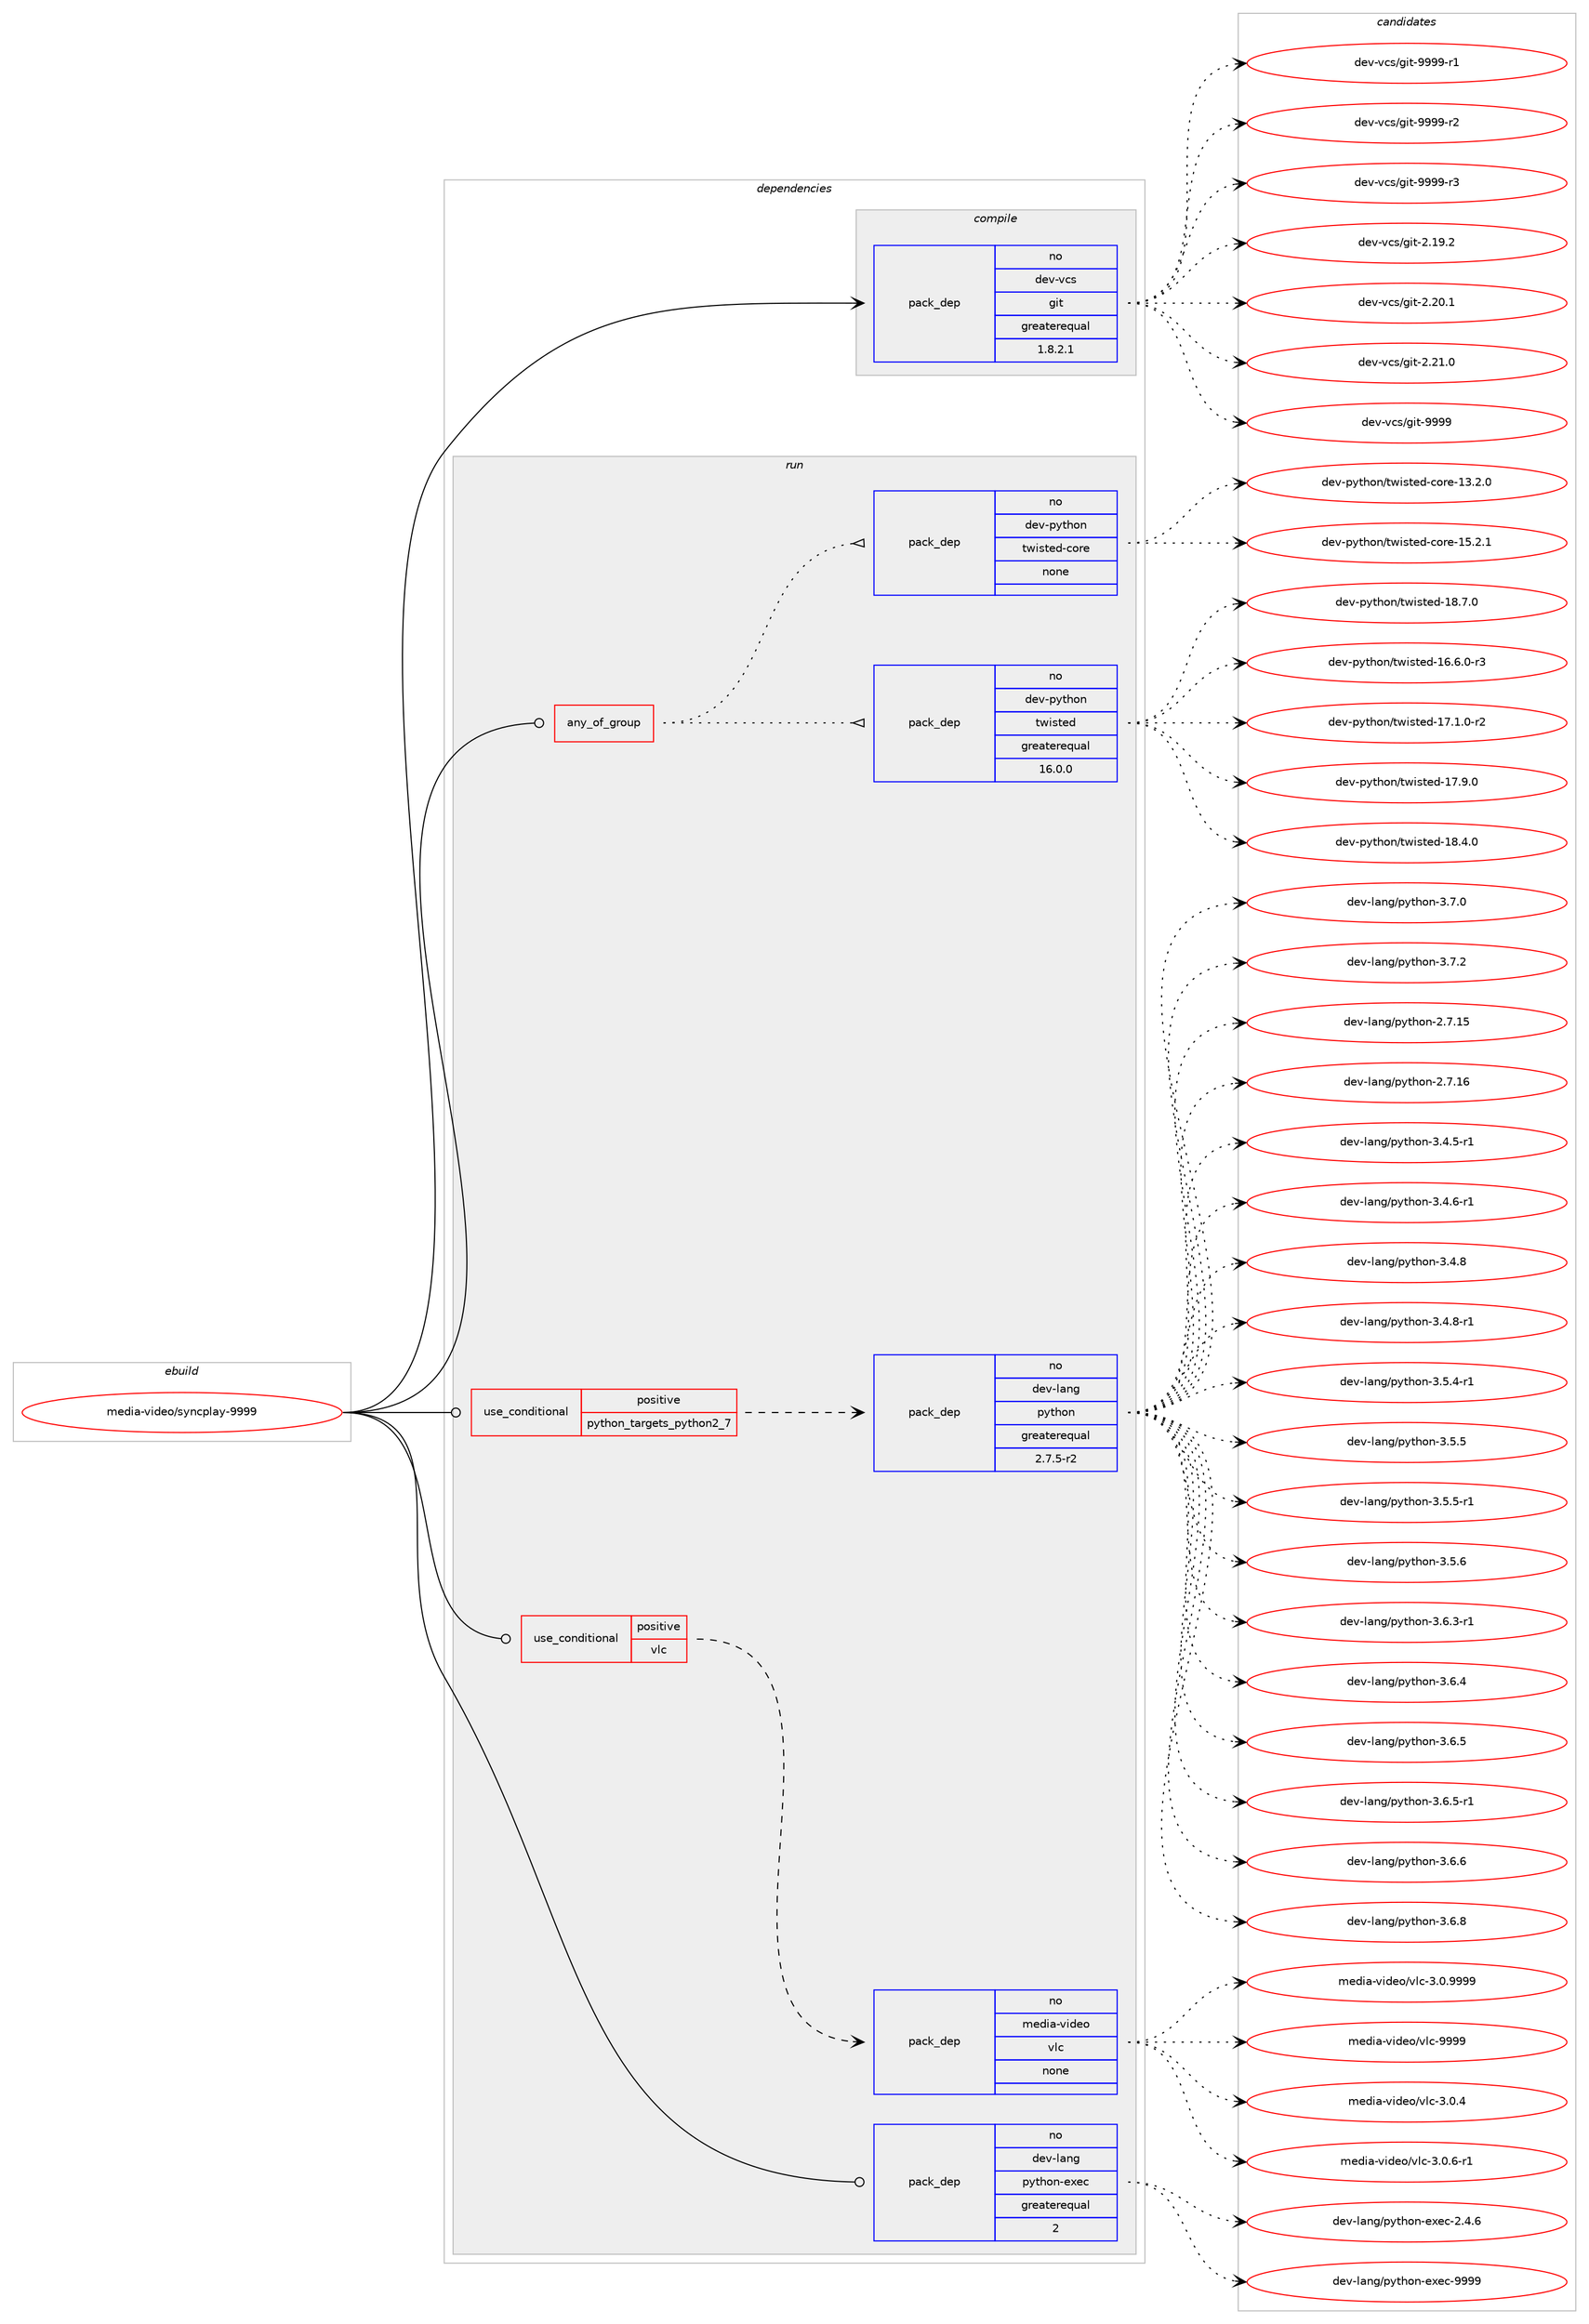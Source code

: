 digraph prolog {

# *************
# Graph options
# *************

newrank=true;
concentrate=true;
compound=true;
graph [rankdir=LR,fontname=Helvetica,fontsize=10,ranksep=1.5];#, ranksep=2.5, nodesep=0.2];
edge  [arrowhead=vee];
node  [fontname=Helvetica,fontsize=10];

# **********
# The ebuild
# **********

subgraph cluster_leftcol {
color=gray;
rank=same;
label=<<i>ebuild</i>>;
id [label="media-video/syncplay-9999", color=red, width=4, href="../media-video/syncplay-9999.svg"];
}

# ****************
# The dependencies
# ****************

subgraph cluster_midcol {
color=gray;
label=<<i>dependencies</i>>;
subgraph cluster_compile {
fillcolor="#eeeeee";
style=filled;
label=<<i>compile</i>>;
subgraph pack1172868 {
dependency1640395 [label=<<TABLE BORDER="0" CELLBORDER="1" CELLSPACING="0" CELLPADDING="4" WIDTH="220"><TR><TD ROWSPAN="6" CELLPADDING="30">pack_dep</TD></TR><TR><TD WIDTH="110">no</TD></TR><TR><TD>dev-vcs</TD></TR><TR><TD>git</TD></TR><TR><TD>greaterequal</TD></TR><TR><TD>1.8.2.1</TD></TR></TABLE>>, shape=none, color=blue];
}
id:e -> dependency1640395:w [weight=20,style="solid",arrowhead="vee"];
}
subgraph cluster_compileandrun {
fillcolor="#eeeeee";
style=filled;
label=<<i>compile and run</i>>;
}
subgraph cluster_run {
fillcolor="#eeeeee";
style=filled;
label=<<i>run</i>>;
subgraph any25711 {
dependency1640396 [label=<<TABLE BORDER="0" CELLBORDER="1" CELLSPACING="0" CELLPADDING="4"><TR><TD CELLPADDING="10">any_of_group</TD></TR></TABLE>>, shape=none, color=red];subgraph pack1172869 {
dependency1640397 [label=<<TABLE BORDER="0" CELLBORDER="1" CELLSPACING="0" CELLPADDING="4" WIDTH="220"><TR><TD ROWSPAN="6" CELLPADDING="30">pack_dep</TD></TR><TR><TD WIDTH="110">no</TD></TR><TR><TD>dev-python</TD></TR><TR><TD>twisted</TD></TR><TR><TD>greaterequal</TD></TR><TR><TD>16.0.0</TD></TR></TABLE>>, shape=none, color=blue];
}
dependency1640396:e -> dependency1640397:w [weight=20,style="dotted",arrowhead="oinv"];
subgraph pack1172870 {
dependency1640398 [label=<<TABLE BORDER="0" CELLBORDER="1" CELLSPACING="0" CELLPADDING="4" WIDTH="220"><TR><TD ROWSPAN="6" CELLPADDING="30">pack_dep</TD></TR><TR><TD WIDTH="110">no</TD></TR><TR><TD>dev-python</TD></TR><TR><TD>twisted-core</TD></TR><TR><TD>none</TD></TR><TR><TD></TD></TR></TABLE>>, shape=none, color=blue];
}
dependency1640396:e -> dependency1640398:w [weight=20,style="dotted",arrowhead="oinv"];
}
id:e -> dependency1640396:w [weight=20,style="solid",arrowhead="odot"];
subgraph cond441042 {
dependency1640399 [label=<<TABLE BORDER="0" CELLBORDER="1" CELLSPACING="0" CELLPADDING="4"><TR><TD ROWSPAN="3" CELLPADDING="10">use_conditional</TD></TR><TR><TD>positive</TD></TR><TR><TD>python_targets_python2_7</TD></TR></TABLE>>, shape=none, color=red];
subgraph pack1172871 {
dependency1640400 [label=<<TABLE BORDER="0" CELLBORDER="1" CELLSPACING="0" CELLPADDING="4" WIDTH="220"><TR><TD ROWSPAN="6" CELLPADDING="30">pack_dep</TD></TR><TR><TD WIDTH="110">no</TD></TR><TR><TD>dev-lang</TD></TR><TR><TD>python</TD></TR><TR><TD>greaterequal</TD></TR><TR><TD>2.7.5-r2</TD></TR></TABLE>>, shape=none, color=blue];
}
dependency1640399:e -> dependency1640400:w [weight=20,style="dashed",arrowhead="vee"];
}
id:e -> dependency1640399:w [weight=20,style="solid",arrowhead="odot"];
subgraph cond441043 {
dependency1640401 [label=<<TABLE BORDER="0" CELLBORDER="1" CELLSPACING="0" CELLPADDING="4"><TR><TD ROWSPAN="3" CELLPADDING="10">use_conditional</TD></TR><TR><TD>positive</TD></TR><TR><TD>vlc</TD></TR></TABLE>>, shape=none, color=red];
subgraph pack1172872 {
dependency1640402 [label=<<TABLE BORDER="0" CELLBORDER="1" CELLSPACING="0" CELLPADDING="4" WIDTH="220"><TR><TD ROWSPAN="6" CELLPADDING="30">pack_dep</TD></TR><TR><TD WIDTH="110">no</TD></TR><TR><TD>media-video</TD></TR><TR><TD>vlc</TD></TR><TR><TD>none</TD></TR><TR><TD></TD></TR></TABLE>>, shape=none, color=blue];
}
dependency1640401:e -> dependency1640402:w [weight=20,style="dashed",arrowhead="vee"];
}
id:e -> dependency1640401:w [weight=20,style="solid",arrowhead="odot"];
subgraph pack1172873 {
dependency1640403 [label=<<TABLE BORDER="0" CELLBORDER="1" CELLSPACING="0" CELLPADDING="4" WIDTH="220"><TR><TD ROWSPAN="6" CELLPADDING="30">pack_dep</TD></TR><TR><TD WIDTH="110">no</TD></TR><TR><TD>dev-lang</TD></TR><TR><TD>python-exec</TD></TR><TR><TD>greaterequal</TD></TR><TR><TD>2</TD></TR></TABLE>>, shape=none, color=blue];
}
id:e -> dependency1640403:w [weight=20,style="solid",arrowhead="odot"];
}
}

# **************
# The candidates
# **************

subgraph cluster_choices {
rank=same;
color=gray;
label=<<i>candidates</i>>;

subgraph choice1172868 {
color=black;
nodesep=1;
choice10010111845118991154710310511645504649574650 [label="dev-vcs/git-2.19.2", color=red, width=4,href="../dev-vcs/git-2.19.2.svg"];
choice10010111845118991154710310511645504650484649 [label="dev-vcs/git-2.20.1", color=red, width=4,href="../dev-vcs/git-2.20.1.svg"];
choice10010111845118991154710310511645504650494648 [label="dev-vcs/git-2.21.0", color=red, width=4,href="../dev-vcs/git-2.21.0.svg"];
choice1001011184511899115471031051164557575757 [label="dev-vcs/git-9999", color=red, width=4,href="../dev-vcs/git-9999.svg"];
choice10010111845118991154710310511645575757574511449 [label="dev-vcs/git-9999-r1", color=red, width=4,href="../dev-vcs/git-9999-r1.svg"];
choice10010111845118991154710310511645575757574511450 [label="dev-vcs/git-9999-r2", color=red, width=4,href="../dev-vcs/git-9999-r2.svg"];
choice10010111845118991154710310511645575757574511451 [label="dev-vcs/git-9999-r3", color=red, width=4,href="../dev-vcs/git-9999-r3.svg"];
dependency1640395:e -> choice10010111845118991154710310511645504649574650:w [style=dotted,weight="100"];
dependency1640395:e -> choice10010111845118991154710310511645504650484649:w [style=dotted,weight="100"];
dependency1640395:e -> choice10010111845118991154710310511645504650494648:w [style=dotted,weight="100"];
dependency1640395:e -> choice1001011184511899115471031051164557575757:w [style=dotted,weight="100"];
dependency1640395:e -> choice10010111845118991154710310511645575757574511449:w [style=dotted,weight="100"];
dependency1640395:e -> choice10010111845118991154710310511645575757574511450:w [style=dotted,weight="100"];
dependency1640395:e -> choice10010111845118991154710310511645575757574511451:w [style=dotted,weight="100"];
}
subgraph choice1172869 {
color=black;
nodesep=1;
choice1001011184511212111610411111047116119105115116101100454954465446484511451 [label="dev-python/twisted-16.6.0-r3", color=red, width=4,href="../dev-python/twisted-16.6.0-r3.svg"];
choice1001011184511212111610411111047116119105115116101100454955464946484511450 [label="dev-python/twisted-17.1.0-r2", color=red, width=4,href="../dev-python/twisted-17.1.0-r2.svg"];
choice100101118451121211161041111104711611910511511610110045495546574648 [label="dev-python/twisted-17.9.0", color=red, width=4,href="../dev-python/twisted-17.9.0.svg"];
choice100101118451121211161041111104711611910511511610110045495646524648 [label="dev-python/twisted-18.4.0", color=red, width=4,href="../dev-python/twisted-18.4.0.svg"];
choice100101118451121211161041111104711611910511511610110045495646554648 [label="dev-python/twisted-18.7.0", color=red, width=4,href="../dev-python/twisted-18.7.0.svg"];
dependency1640397:e -> choice1001011184511212111610411111047116119105115116101100454954465446484511451:w [style=dotted,weight="100"];
dependency1640397:e -> choice1001011184511212111610411111047116119105115116101100454955464946484511450:w [style=dotted,weight="100"];
dependency1640397:e -> choice100101118451121211161041111104711611910511511610110045495546574648:w [style=dotted,weight="100"];
dependency1640397:e -> choice100101118451121211161041111104711611910511511610110045495646524648:w [style=dotted,weight="100"];
dependency1640397:e -> choice100101118451121211161041111104711611910511511610110045495646554648:w [style=dotted,weight="100"];
}
subgraph choice1172870 {
color=black;
nodesep=1;
choice1001011184511212111610411111047116119105115116101100459911111410145495146504648 [label="dev-python/twisted-core-13.2.0", color=red, width=4,href="../dev-python/twisted-core-13.2.0.svg"];
choice1001011184511212111610411111047116119105115116101100459911111410145495346504649 [label="dev-python/twisted-core-15.2.1", color=red, width=4,href="../dev-python/twisted-core-15.2.1.svg"];
dependency1640398:e -> choice1001011184511212111610411111047116119105115116101100459911111410145495146504648:w [style=dotted,weight="100"];
dependency1640398:e -> choice1001011184511212111610411111047116119105115116101100459911111410145495346504649:w [style=dotted,weight="100"];
}
subgraph choice1172871 {
color=black;
nodesep=1;
choice10010111845108971101034711212111610411111045504655464953 [label="dev-lang/python-2.7.15", color=red, width=4,href="../dev-lang/python-2.7.15.svg"];
choice10010111845108971101034711212111610411111045504655464954 [label="dev-lang/python-2.7.16", color=red, width=4,href="../dev-lang/python-2.7.16.svg"];
choice1001011184510897110103471121211161041111104551465246534511449 [label="dev-lang/python-3.4.5-r1", color=red, width=4,href="../dev-lang/python-3.4.5-r1.svg"];
choice1001011184510897110103471121211161041111104551465246544511449 [label="dev-lang/python-3.4.6-r1", color=red, width=4,href="../dev-lang/python-3.4.6-r1.svg"];
choice100101118451089711010347112121116104111110455146524656 [label="dev-lang/python-3.4.8", color=red, width=4,href="../dev-lang/python-3.4.8.svg"];
choice1001011184510897110103471121211161041111104551465246564511449 [label="dev-lang/python-3.4.8-r1", color=red, width=4,href="../dev-lang/python-3.4.8-r1.svg"];
choice1001011184510897110103471121211161041111104551465346524511449 [label="dev-lang/python-3.5.4-r1", color=red, width=4,href="../dev-lang/python-3.5.4-r1.svg"];
choice100101118451089711010347112121116104111110455146534653 [label="dev-lang/python-3.5.5", color=red, width=4,href="../dev-lang/python-3.5.5.svg"];
choice1001011184510897110103471121211161041111104551465346534511449 [label="dev-lang/python-3.5.5-r1", color=red, width=4,href="../dev-lang/python-3.5.5-r1.svg"];
choice100101118451089711010347112121116104111110455146534654 [label="dev-lang/python-3.5.6", color=red, width=4,href="../dev-lang/python-3.5.6.svg"];
choice1001011184510897110103471121211161041111104551465446514511449 [label="dev-lang/python-3.6.3-r1", color=red, width=4,href="../dev-lang/python-3.6.3-r1.svg"];
choice100101118451089711010347112121116104111110455146544652 [label="dev-lang/python-3.6.4", color=red, width=4,href="../dev-lang/python-3.6.4.svg"];
choice100101118451089711010347112121116104111110455146544653 [label="dev-lang/python-3.6.5", color=red, width=4,href="../dev-lang/python-3.6.5.svg"];
choice1001011184510897110103471121211161041111104551465446534511449 [label="dev-lang/python-3.6.5-r1", color=red, width=4,href="../dev-lang/python-3.6.5-r1.svg"];
choice100101118451089711010347112121116104111110455146544654 [label="dev-lang/python-3.6.6", color=red, width=4,href="../dev-lang/python-3.6.6.svg"];
choice100101118451089711010347112121116104111110455146544656 [label="dev-lang/python-3.6.8", color=red, width=4,href="../dev-lang/python-3.6.8.svg"];
choice100101118451089711010347112121116104111110455146554648 [label="dev-lang/python-3.7.0", color=red, width=4,href="../dev-lang/python-3.7.0.svg"];
choice100101118451089711010347112121116104111110455146554650 [label="dev-lang/python-3.7.2", color=red, width=4,href="../dev-lang/python-3.7.2.svg"];
dependency1640400:e -> choice10010111845108971101034711212111610411111045504655464953:w [style=dotted,weight="100"];
dependency1640400:e -> choice10010111845108971101034711212111610411111045504655464954:w [style=dotted,weight="100"];
dependency1640400:e -> choice1001011184510897110103471121211161041111104551465246534511449:w [style=dotted,weight="100"];
dependency1640400:e -> choice1001011184510897110103471121211161041111104551465246544511449:w [style=dotted,weight="100"];
dependency1640400:e -> choice100101118451089711010347112121116104111110455146524656:w [style=dotted,weight="100"];
dependency1640400:e -> choice1001011184510897110103471121211161041111104551465246564511449:w [style=dotted,weight="100"];
dependency1640400:e -> choice1001011184510897110103471121211161041111104551465346524511449:w [style=dotted,weight="100"];
dependency1640400:e -> choice100101118451089711010347112121116104111110455146534653:w [style=dotted,weight="100"];
dependency1640400:e -> choice1001011184510897110103471121211161041111104551465346534511449:w [style=dotted,weight="100"];
dependency1640400:e -> choice100101118451089711010347112121116104111110455146534654:w [style=dotted,weight="100"];
dependency1640400:e -> choice1001011184510897110103471121211161041111104551465446514511449:w [style=dotted,weight="100"];
dependency1640400:e -> choice100101118451089711010347112121116104111110455146544652:w [style=dotted,weight="100"];
dependency1640400:e -> choice100101118451089711010347112121116104111110455146544653:w [style=dotted,weight="100"];
dependency1640400:e -> choice1001011184510897110103471121211161041111104551465446534511449:w [style=dotted,weight="100"];
dependency1640400:e -> choice100101118451089711010347112121116104111110455146544654:w [style=dotted,weight="100"];
dependency1640400:e -> choice100101118451089711010347112121116104111110455146544656:w [style=dotted,weight="100"];
dependency1640400:e -> choice100101118451089711010347112121116104111110455146554648:w [style=dotted,weight="100"];
dependency1640400:e -> choice100101118451089711010347112121116104111110455146554650:w [style=dotted,weight="100"];
}
subgraph choice1172872 {
color=black;
nodesep=1;
choice10910110010597451181051001011114711810899455146484652 [label="media-video/vlc-3.0.4", color=red, width=4,href="../media-video/vlc-3.0.4.svg"];
choice109101100105974511810510010111147118108994551464846544511449 [label="media-video/vlc-3.0.6-r1", color=red, width=4,href="../media-video/vlc-3.0.6-r1.svg"];
choice10910110010597451181051001011114711810899455146484657575757 [label="media-video/vlc-3.0.9999", color=red, width=4,href="../media-video/vlc-3.0.9999.svg"];
choice109101100105974511810510010111147118108994557575757 [label="media-video/vlc-9999", color=red, width=4,href="../media-video/vlc-9999.svg"];
dependency1640402:e -> choice10910110010597451181051001011114711810899455146484652:w [style=dotted,weight="100"];
dependency1640402:e -> choice109101100105974511810510010111147118108994551464846544511449:w [style=dotted,weight="100"];
dependency1640402:e -> choice10910110010597451181051001011114711810899455146484657575757:w [style=dotted,weight="100"];
dependency1640402:e -> choice109101100105974511810510010111147118108994557575757:w [style=dotted,weight="100"];
}
subgraph choice1172873 {
color=black;
nodesep=1;
choice1001011184510897110103471121211161041111104510112010199455046524654 [label="dev-lang/python-exec-2.4.6", color=red, width=4,href="../dev-lang/python-exec-2.4.6.svg"];
choice10010111845108971101034711212111610411111045101120101994557575757 [label="dev-lang/python-exec-9999", color=red, width=4,href="../dev-lang/python-exec-9999.svg"];
dependency1640403:e -> choice1001011184510897110103471121211161041111104510112010199455046524654:w [style=dotted,weight="100"];
dependency1640403:e -> choice10010111845108971101034711212111610411111045101120101994557575757:w [style=dotted,weight="100"];
}
}

}
